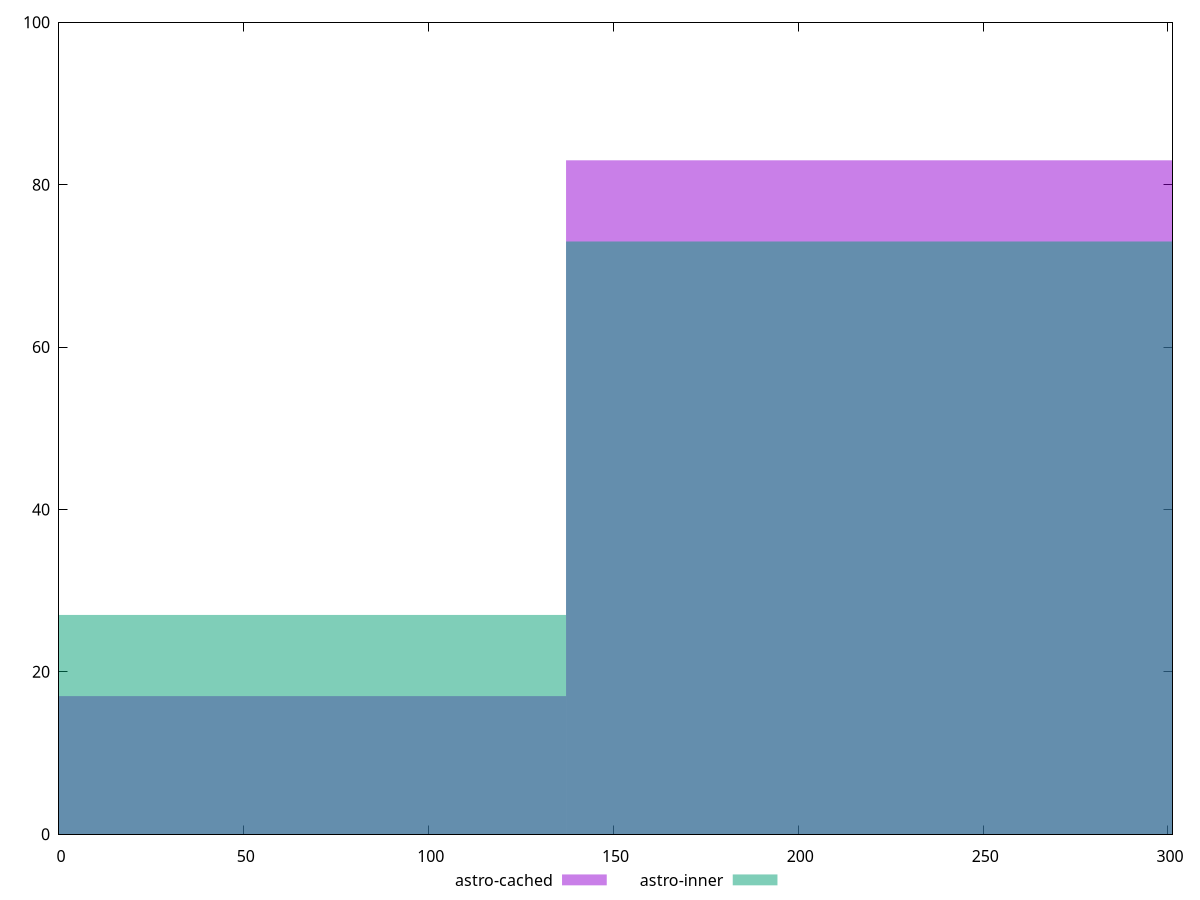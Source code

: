 reset

$astroCached <<EOF
274.3301180545421 83
0 17
EOF

$astroInner <<EOF
274.3301180545421 73
0 27
EOF

set key outside below
set boxwidth 274.3301180545421
set xrange [0:301.222]
set yrange [0:100]
set trange [0:100]
set style fill transparent solid 0.5 noborder
set terminal svg size 640, 500 enhanced background rgb 'white'
set output "reports/report_00033_2021-03-01T14-23-16.841Z/uses-rel-preconnect/comparison/histogram/1_vs_2.svg"

plot $astroCached title "astro-cached" with boxes, \
     $astroInner title "astro-inner" with boxes

reset
